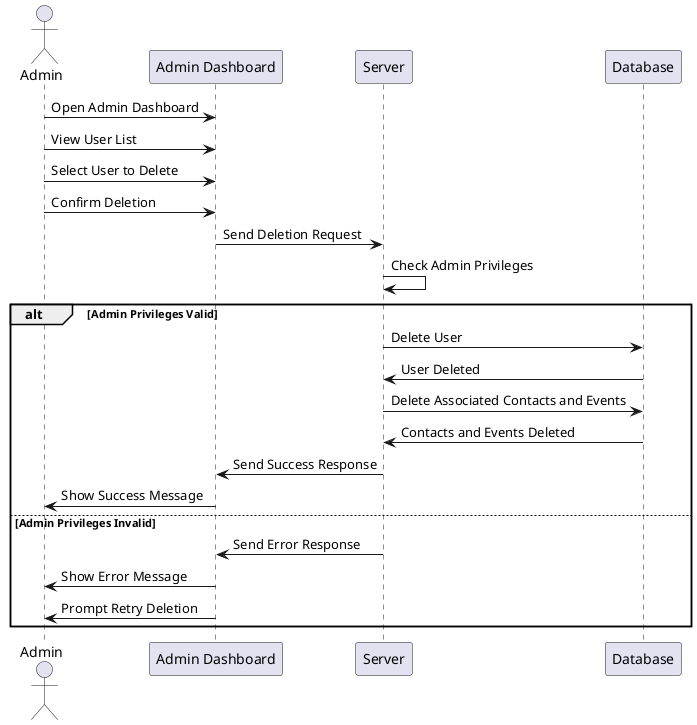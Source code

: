 @startuml
actor Admin
participant "Admin Dashboard" as AD
participant "Server" as S
participant "Database" as DB

Admin -> AD: Open Admin Dashboard
Admin -> AD: View User List
Admin -> AD: Select User to Delete
Admin -> AD: Confirm Deletion
AD -> S: Send Deletion Request
S -> S: Check Admin Privileges
alt Admin Privileges Valid
  S -> DB: Delete User
  DB -> S: User Deleted
  S -> DB: Delete Associated Contacts and Events
  DB -> S: Contacts and Events Deleted
  S -> AD: Send Success Response
  AD -> Admin: Show Success Message
else Admin Privileges Invalid
  S -> AD: Send Error Response
  AD -> Admin: Show Error Message
  AD -> Admin: Prompt Retry Deletion
end
@enduml
